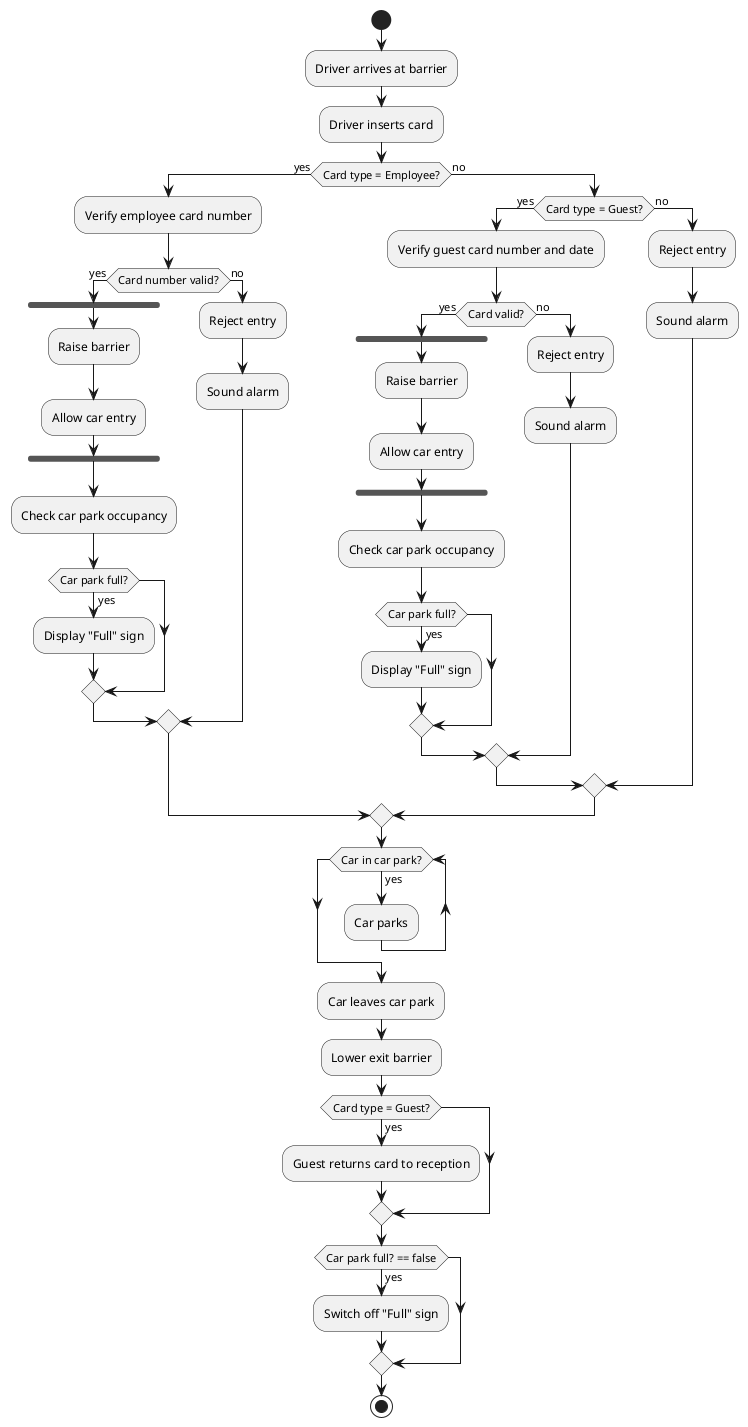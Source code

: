 @startuml
start

:Driver arrives at barrier;
:Driver inserts card;
if (Card type = Employee?) then (yes)
    :Verify employee card number;
    if (Card number valid?) then (yes)
        fork
            :Raise barrier;
            :Allow car entry;
        end fork
        :Check car park occupancy;
        if (Car park full?) then (yes)
            :Display "Full" sign;
        endif
    else (no)
        :Reject entry;
        :Sound alarm;
    endif
else (no)
    if (Card type = Guest?) then (yes)
        :Verify guest card number and date;
        if (Card valid?) then (yes)
            fork
                :Raise barrier;
                :Allow car entry;
            end fork
            :Check car park occupancy;
            if (Car park full?) then (yes)
                :Display "Full" sign;
            endif
        else (no)
            :Reject entry;
            :Sound alarm;
        endif
    else (no)
        :Reject entry;
        :Sound alarm;
    endif
endif
while (Car in car park?) is (yes)
    :Car parks;
endwhile
:Car leaves car park;
:Lower exit barrier;
if (Card type = Guest?) then (yes)
    :Guest returns card to reception;
endif
if (Car park full? == false) then (yes)
    :Switch off "Full" sign;
endif

stop
@enduml